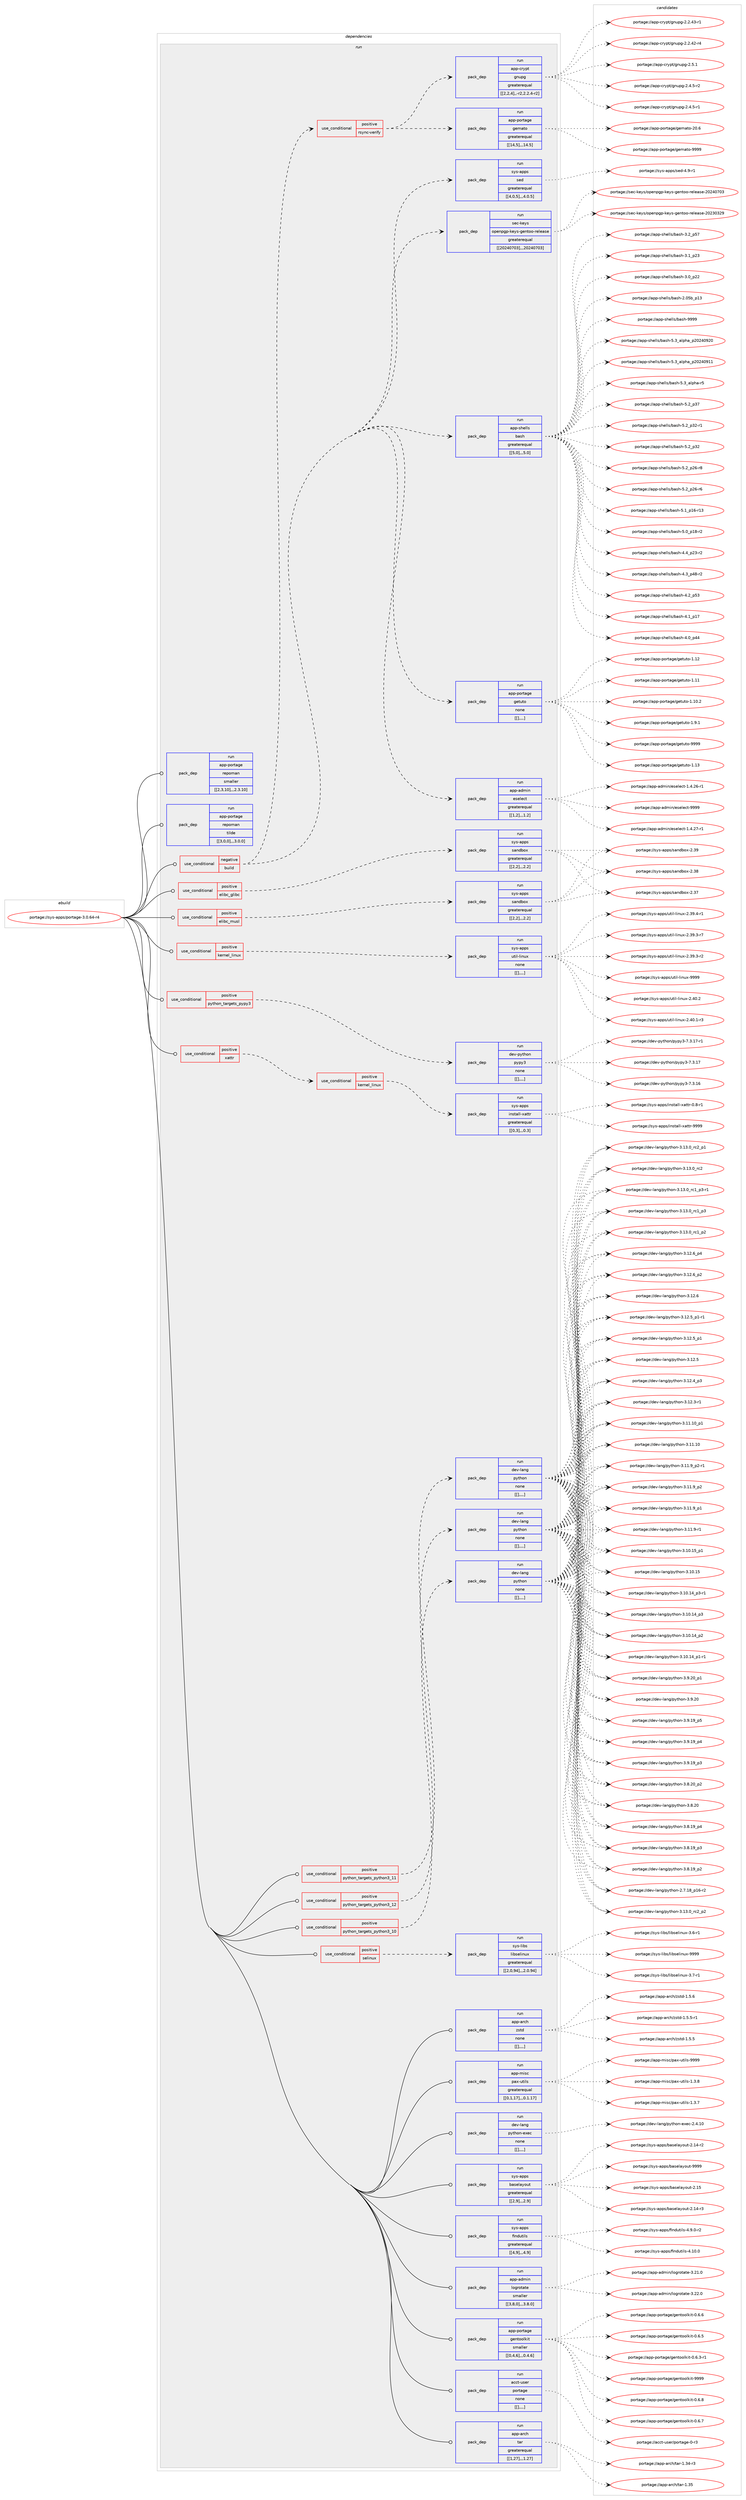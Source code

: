 digraph prolog {

# *************
# Graph options
# *************

newrank=true;
concentrate=true;
compound=true;
graph [rankdir=LR,fontname=Helvetica,fontsize=10,ranksep=1.5];#, ranksep=2.5, nodesep=0.2];
edge  [arrowhead=vee];
node  [fontname=Helvetica,fontsize=10];

# **********
# The ebuild
# **********

subgraph cluster_leftcol {
color=gray;
label=<<i>ebuild</i>>;
id [label="portage://sys-apps/portage-3.0.64-r4", color=red, width=4, href="../sys-apps/portage-3.0.64-r4.svg"];
}

# ****************
# The dependencies
# ****************

subgraph cluster_midcol {
color=gray;
label=<<i>dependencies</i>>;
subgraph cluster_compile {
fillcolor="#eeeeee";
style=filled;
label=<<i>compile</i>>;
}
subgraph cluster_compileandrun {
fillcolor="#eeeeee";
style=filled;
label=<<i>compile and run</i>>;
}
subgraph cluster_run {
fillcolor="#eeeeee";
style=filled;
label=<<i>run</i>>;
subgraph cond2930 {
dependency8261 [label=<<TABLE BORDER="0" CELLBORDER="1" CELLSPACING="0" CELLPADDING="4"><TR><TD ROWSPAN="3" CELLPADDING="10">use_conditional</TD></TR><TR><TD>negative</TD></TR><TR><TD>build</TD></TR></TABLE>>, shape=none, color=red];
subgraph pack5306 {
dependency8262 [label=<<TABLE BORDER="0" CELLBORDER="1" CELLSPACING="0" CELLPADDING="4" WIDTH="220"><TR><TD ROWSPAN="6" CELLPADDING="30">pack_dep</TD></TR><TR><TD WIDTH="110">run</TD></TR><TR><TD>app-admin</TD></TR><TR><TD>eselect</TD></TR><TR><TD>greaterequal</TD></TR><TR><TD>[[1,2],,,1.2]</TD></TR></TABLE>>, shape=none, color=blue];
}
dependency8261:e -> dependency8262:w [weight=20,style="dashed",arrowhead="vee"];
subgraph pack5307 {
dependency8263 [label=<<TABLE BORDER="0" CELLBORDER="1" CELLSPACING="0" CELLPADDING="4" WIDTH="220"><TR><TD ROWSPAN="6" CELLPADDING="30">pack_dep</TD></TR><TR><TD WIDTH="110">run</TD></TR><TR><TD>app-portage</TD></TR><TR><TD>getuto</TD></TR><TR><TD>none</TD></TR><TR><TD>[[],,,,]</TD></TR></TABLE>>, shape=none, color=blue];
}
dependency8261:e -> dependency8263:w [weight=20,style="dashed",arrowhead="vee"];
subgraph pack5308 {
dependency8264 [label=<<TABLE BORDER="0" CELLBORDER="1" CELLSPACING="0" CELLPADDING="4" WIDTH="220"><TR><TD ROWSPAN="6" CELLPADDING="30">pack_dep</TD></TR><TR><TD WIDTH="110">run</TD></TR><TR><TD>app-shells</TD></TR><TR><TD>bash</TD></TR><TR><TD>greaterequal</TD></TR><TR><TD>[[5,0],,,5.0]</TD></TR></TABLE>>, shape=none, color=blue];
}
dependency8261:e -> dependency8264:w [weight=20,style="dashed",arrowhead="vee"];
subgraph pack5309 {
dependency8265 [label=<<TABLE BORDER="0" CELLBORDER="1" CELLSPACING="0" CELLPADDING="4" WIDTH="220"><TR><TD ROWSPAN="6" CELLPADDING="30">pack_dep</TD></TR><TR><TD WIDTH="110">run</TD></TR><TR><TD>sec-keys</TD></TR><TR><TD>openpgp-keys-gentoo-release</TD></TR><TR><TD>greaterequal</TD></TR><TR><TD>[[20240703],,,20240703]</TD></TR></TABLE>>, shape=none, color=blue];
}
dependency8261:e -> dependency8265:w [weight=20,style="dashed",arrowhead="vee"];
subgraph pack5310 {
dependency8266 [label=<<TABLE BORDER="0" CELLBORDER="1" CELLSPACING="0" CELLPADDING="4" WIDTH="220"><TR><TD ROWSPAN="6" CELLPADDING="30">pack_dep</TD></TR><TR><TD WIDTH="110">run</TD></TR><TR><TD>sys-apps</TD></TR><TR><TD>sed</TD></TR><TR><TD>greaterequal</TD></TR><TR><TD>[[4,0,5],,,4.0.5]</TD></TR></TABLE>>, shape=none, color=blue];
}
dependency8261:e -> dependency8266:w [weight=20,style="dashed",arrowhead="vee"];
subgraph cond2931 {
dependency8267 [label=<<TABLE BORDER="0" CELLBORDER="1" CELLSPACING="0" CELLPADDING="4"><TR><TD ROWSPAN="3" CELLPADDING="10">use_conditional</TD></TR><TR><TD>positive</TD></TR><TR><TD>rsync-verify</TD></TR></TABLE>>, shape=none, color=red];
subgraph pack5311 {
dependency8268 [label=<<TABLE BORDER="0" CELLBORDER="1" CELLSPACING="0" CELLPADDING="4" WIDTH="220"><TR><TD ROWSPAN="6" CELLPADDING="30">pack_dep</TD></TR><TR><TD WIDTH="110">run</TD></TR><TR><TD>app-crypt</TD></TR><TR><TD>gnupg</TD></TR><TR><TD>greaterequal</TD></TR><TR><TD>[[2,2,4],,-r2,2.2.4-r2]</TD></TR></TABLE>>, shape=none, color=blue];
}
dependency8267:e -> dependency8268:w [weight=20,style="dashed",arrowhead="vee"];
subgraph pack5312 {
dependency8269 [label=<<TABLE BORDER="0" CELLBORDER="1" CELLSPACING="0" CELLPADDING="4" WIDTH="220"><TR><TD ROWSPAN="6" CELLPADDING="30">pack_dep</TD></TR><TR><TD WIDTH="110">run</TD></TR><TR><TD>app-portage</TD></TR><TR><TD>gemato</TD></TR><TR><TD>greaterequal</TD></TR><TR><TD>[[14,5],,,14.5]</TD></TR></TABLE>>, shape=none, color=blue];
}
dependency8267:e -> dependency8269:w [weight=20,style="dashed",arrowhead="vee"];
}
dependency8261:e -> dependency8267:w [weight=20,style="dashed",arrowhead="vee"];
}
id:e -> dependency8261:w [weight=20,style="solid",arrowhead="odot"];
subgraph cond2932 {
dependency8270 [label=<<TABLE BORDER="0" CELLBORDER="1" CELLSPACING="0" CELLPADDING="4"><TR><TD ROWSPAN="3" CELLPADDING="10">use_conditional</TD></TR><TR><TD>positive</TD></TR><TR><TD>elibc_glibc</TD></TR></TABLE>>, shape=none, color=red];
subgraph pack5313 {
dependency8271 [label=<<TABLE BORDER="0" CELLBORDER="1" CELLSPACING="0" CELLPADDING="4" WIDTH="220"><TR><TD ROWSPAN="6" CELLPADDING="30">pack_dep</TD></TR><TR><TD WIDTH="110">run</TD></TR><TR><TD>sys-apps</TD></TR><TR><TD>sandbox</TD></TR><TR><TD>greaterequal</TD></TR><TR><TD>[[2,2],,,2.2]</TD></TR></TABLE>>, shape=none, color=blue];
}
dependency8270:e -> dependency8271:w [weight=20,style="dashed",arrowhead="vee"];
}
id:e -> dependency8270:w [weight=20,style="solid",arrowhead="odot"];
subgraph cond2933 {
dependency8272 [label=<<TABLE BORDER="0" CELLBORDER="1" CELLSPACING="0" CELLPADDING="4"><TR><TD ROWSPAN="3" CELLPADDING="10">use_conditional</TD></TR><TR><TD>positive</TD></TR><TR><TD>elibc_musl</TD></TR></TABLE>>, shape=none, color=red];
subgraph pack5314 {
dependency8273 [label=<<TABLE BORDER="0" CELLBORDER="1" CELLSPACING="0" CELLPADDING="4" WIDTH="220"><TR><TD ROWSPAN="6" CELLPADDING="30">pack_dep</TD></TR><TR><TD WIDTH="110">run</TD></TR><TR><TD>sys-apps</TD></TR><TR><TD>sandbox</TD></TR><TR><TD>greaterequal</TD></TR><TR><TD>[[2,2],,,2.2]</TD></TR></TABLE>>, shape=none, color=blue];
}
dependency8272:e -> dependency8273:w [weight=20,style="dashed",arrowhead="vee"];
}
id:e -> dependency8272:w [weight=20,style="solid",arrowhead="odot"];
subgraph cond2934 {
dependency8274 [label=<<TABLE BORDER="0" CELLBORDER="1" CELLSPACING="0" CELLPADDING="4"><TR><TD ROWSPAN="3" CELLPADDING="10">use_conditional</TD></TR><TR><TD>positive</TD></TR><TR><TD>kernel_linux</TD></TR></TABLE>>, shape=none, color=red];
subgraph pack5315 {
dependency8275 [label=<<TABLE BORDER="0" CELLBORDER="1" CELLSPACING="0" CELLPADDING="4" WIDTH="220"><TR><TD ROWSPAN="6" CELLPADDING="30">pack_dep</TD></TR><TR><TD WIDTH="110">run</TD></TR><TR><TD>sys-apps</TD></TR><TR><TD>util-linux</TD></TR><TR><TD>none</TD></TR><TR><TD>[[],,,,]</TD></TR></TABLE>>, shape=none, color=blue];
}
dependency8274:e -> dependency8275:w [weight=20,style="dashed",arrowhead="vee"];
}
id:e -> dependency8274:w [weight=20,style="solid",arrowhead="odot"];
subgraph cond2935 {
dependency8276 [label=<<TABLE BORDER="0" CELLBORDER="1" CELLSPACING="0" CELLPADDING="4"><TR><TD ROWSPAN="3" CELLPADDING="10">use_conditional</TD></TR><TR><TD>positive</TD></TR><TR><TD>python_targets_pypy3</TD></TR></TABLE>>, shape=none, color=red];
subgraph pack5316 {
dependency8277 [label=<<TABLE BORDER="0" CELLBORDER="1" CELLSPACING="0" CELLPADDING="4" WIDTH="220"><TR><TD ROWSPAN="6" CELLPADDING="30">pack_dep</TD></TR><TR><TD WIDTH="110">run</TD></TR><TR><TD>dev-python</TD></TR><TR><TD>pypy3</TD></TR><TR><TD>none</TD></TR><TR><TD>[[],,,,]</TD></TR></TABLE>>, shape=none, color=blue];
}
dependency8276:e -> dependency8277:w [weight=20,style="dashed",arrowhead="vee"];
}
id:e -> dependency8276:w [weight=20,style="solid",arrowhead="odot"];
subgraph cond2936 {
dependency8278 [label=<<TABLE BORDER="0" CELLBORDER="1" CELLSPACING="0" CELLPADDING="4"><TR><TD ROWSPAN="3" CELLPADDING="10">use_conditional</TD></TR><TR><TD>positive</TD></TR><TR><TD>python_targets_python3_10</TD></TR></TABLE>>, shape=none, color=red];
subgraph pack5317 {
dependency8279 [label=<<TABLE BORDER="0" CELLBORDER="1" CELLSPACING="0" CELLPADDING="4" WIDTH="220"><TR><TD ROWSPAN="6" CELLPADDING="30">pack_dep</TD></TR><TR><TD WIDTH="110">run</TD></TR><TR><TD>dev-lang</TD></TR><TR><TD>python</TD></TR><TR><TD>none</TD></TR><TR><TD>[[],,,,]</TD></TR></TABLE>>, shape=none, color=blue];
}
dependency8278:e -> dependency8279:w [weight=20,style="dashed",arrowhead="vee"];
}
id:e -> dependency8278:w [weight=20,style="solid",arrowhead="odot"];
subgraph cond2937 {
dependency8280 [label=<<TABLE BORDER="0" CELLBORDER="1" CELLSPACING="0" CELLPADDING="4"><TR><TD ROWSPAN="3" CELLPADDING="10">use_conditional</TD></TR><TR><TD>positive</TD></TR><TR><TD>python_targets_python3_11</TD></TR></TABLE>>, shape=none, color=red];
subgraph pack5318 {
dependency8281 [label=<<TABLE BORDER="0" CELLBORDER="1" CELLSPACING="0" CELLPADDING="4" WIDTH="220"><TR><TD ROWSPAN="6" CELLPADDING="30">pack_dep</TD></TR><TR><TD WIDTH="110">run</TD></TR><TR><TD>dev-lang</TD></TR><TR><TD>python</TD></TR><TR><TD>none</TD></TR><TR><TD>[[],,,,]</TD></TR></TABLE>>, shape=none, color=blue];
}
dependency8280:e -> dependency8281:w [weight=20,style="dashed",arrowhead="vee"];
}
id:e -> dependency8280:w [weight=20,style="solid",arrowhead="odot"];
subgraph cond2938 {
dependency8282 [label=<<TABLE BORDER="0" CELLBORDER="1" CELLSPACING="0" CELLPADDING="4"><TR><TD ROWSPAN="3" CELLPADDING="10">use_conditional</TD></TR><TR><TD>positive</TD></TR><TR><TD>python_targets_python3_12</TD></TR></TABLE>>, shape=none, color=red];
subgraph pack5319 {
dependency8283 [label=<<TABLE BORDER="0" CELLBORDER="1" CELLSPACING="0" CELLPADDING="4" WIDTH="220"><TR><TD ROWSPAN="6" CELLPADDING="30">pack_dep</TD></TR><TR><TD WIDTH="110">run</TD></TR><TR><TD>dev-lang</TD></TR><TR><TD>python</TD></TR><TR><TD>none</TD></TR><TR><TD>[[],,,,]</TD></TR></TABLE>>, shape=none, color=blue];
}
dependency8282:e -> dependency8283:w [weight=20,style="dashed",arrowhead="vee"];
}
id:e -> dependency8282:w [weight=20,style="solid",arrowhead="odot"];
subgraph cond2939 {
dependency8284 [label=<<TABLE BORDER="0" CELLBORDER="1" CELLSPACING="0" CELLPADDING="4"><TR><TD ROWSPAN="3" CELLPADDING="10">use_conditional</TD></TR><TR><TD>positive</TD></TR><TR><TD>selinux</TD></TR></TABLE>>, shape=none, color=red];
subgraph pack5320 {
dependency8285 [label=<<TABLE BORDER="0" CELLBORDER="1" CELLSPACING="0" CELLPADDING="4" WIDTH="220"><TR><TD ROWSPAN="6" CELLPADDING="30">pack_dep</TD></TR><TR><TD WIDTH="110">run</TD></TR><TR><TD>sys-libs</TD></TR><TR><TD>libselinux</TD></TR><TR><TD>greaterequal</TD></TR><TR><TD>[[2,0,94],,,2.0.94]</TD></TR></TABLE>>, shape=none, color=blue];
}
dependency8284:e -> dependency8285:w [weight=20,style="dashed",arrowhead="vee"];
}
id:e -> dependency8284:w [weight=20,style="solid",arrowhead="odot"];
subgraph cond2940 {
dependency8286 [label=<<TABLE BORDER="0" CELLBORDER="1" CELLSPACING="0" CELLPADDING="4"><TR><TD ROWSPAN="3" CELLPADDING="10">use_conditional</TD></TR><TR><TD>positive</TD></TR><TR><TD>xattr</TD></TR></TABLE>>, shape=none, color=red];
subgraph cond2941 {
dependency8287 [label=<<TABLE BORDER="0" CELLBORDER="1" CELLSPACING="0" CELLPADDING="4"><TR><TD ROWSPAN="3" CELLPADDING="10">use_conditional</TD></TR><TR><TD>positive</TD></TR><TR><TD>kernel_linux</TD></TR></TABLE>>, shape=none, color=red];
subgraph pack5321 {
dependency8288 [label=<<TABLE BORDER="0" CELLBORDER="1" CELLSPACING="0" CELLPADDING="4" WIDTH="220"><TR><TD ROWSPAN="6" CELLPADDING="30">pack_dep</TD></TR><TR><TD WIDTH="110">run</TD></TR><TR><TD>sys-apps</TD></TR><TR><TD>install-xattr</TD></TR><TR><TD>greaterequal</TD></TR><TR><TD>[[0,3],,,0.3]</TD></TR></TABLE>>, shape=none, color=blue];
}
dependency8287:e -> dependency8288:w [weight=20,style="dashed",arrowhead="vee"];
}
dependency8286:e -> dependency8287:w [weight=20,style="dashed",arrowhead="vee"];
}
id:e -> dependency8286:w [weight=20,style="solid",arrowhead="odot"];
subgraph pack5322 {
dependency8289 [label=<<TABLE BORDER="0" CELLBORDER="1" CELLSPACING="0" CELLPADDING="4" WIDTH="220"><TR><TD ROWSPAN="6" CELLPADDING="30">pack_dep</TD></TR><TR><TD WIDTH="110">run</TD></TR><TR><TD>acct-user</TD></TR><TR><TD>portage</TD></TR><TR><TD>none</TD></TR><TR><TD>[[],,,,]</TD></TR></TABLE>>, shape=none, color=blue];
}
id:e -> dependency8289:w [weight=20,style="solid",arrowhead="odot"];
subgraph pack5323 {
dependency8290 [label=<<TABLE BORDER="0" CELLBORDER="1" CELLSPACING="0" CELLPADDING="4" WIDTH="220"><TR><TD ROWSPAN="6" CELLPADDING="30">pack_dep</TD></TR><TR><TD WIDTH="110">run</TD></TR><TR><TD>app-arch</TD></TR><TR><TD>tar</TD></TR><TR><TD>greaterequal</TD></TR><TR><TD>[[1,27],,,1.27]</TD></TR></TABLE>>, shape=none, color=blue];
}
id:e -> dependency8290:w [weight=20,style="solid",arrowhead="odot"];
subgraph pack5324 {
dependency8291 [label=<<TABLE BORDER="0" CELLBORDER="1" CELLSPACING="0" CELLPADDING="4" WIDTH="220"><TR><TD ROWSPAN="6" CELLPADDING="30">pack_dep</TD></TR><TR><TD WIDTH="110">run</TD></TR><TR><TD>app-arch</TD></TR><TR><TD>zstd</TD></TR><TR><TD>none</TD></TR><TR><TD>[[],,,,]</TD></TR></TABLE>>, shape=none, color=blue];
}
id:e -> dependency8291:w [weight=20,style="solid",arrowhead="odot"];
subgraph pack5325 {
dependency8292 [label=<<TABLE BORDER="0" CELLBORDER="1" CELLSPACING="0" CELLPADDING="4" WIDTH="220"><TR><TD ROWSPAN="6" CELLPADDING="30">pack_dep</TD></TR><TR><TD WIDTH="110">run</TD></TR><TR><TD>app-misc</TD></TR><TR><TD>pax-utils</TD></TR><TR><TD>greaterequal</TD></TR><TR><TD>[[0,1,17],,,0.1.17]</TD></TR></TABLE>>, shape=none, color=blue];
}
id:e -> dependency8292:w [weight=20,style="solid",arrowhead="odot"];
subgraph pack5326 {
dependency8293 [label=<<TABLE BORDER="0" CELLBORDER="1" CELLSPACING="0" CELLPADDING="4" WIDTH="220"><TR><TD ROWSPAN="6" CELLPADDING="30">pack_dep</TD></TR><TR><TD WIDTH="110">run</TD></TR><TR><TD>dev-lang</TD></TR><TR><TD>python-exec</TD></TR><TR><TD>none</TD></TR><TR><TD>[[],,,,]</TD></TR></TABLE>>, shape=none, color=blue];
}
id:e -> dependency8293:w [weight=20,style="solid",arrowhead="odot"];
subgraph pack5327 {
dependency8294 [label=<<TABLE BORDER="0" CELLBORDER="1" CELLSPACING="0" CELLPADDING="4" WIDTH="220"><TR><TD ROWSPAN="6" CELLPADDING="30">pack_dep</TD></TR><TR><TD WIDTH="110">run</TD></TR><TR><TD>sys-apps</TD></TR><TR><TD>baselayout</TD></TR><TR><TD>greaterequal</TD></TR><TR><TD>[[2,9],,,2.9]</TD></TR></TABLE>>, shape=none, color=blue];
}
id:e -> dependency8294:w [weight=20,style="solid",arrowhead="odot"];
subgraph pack5328 {
dependency8295 [label=<<TABLE BORDER="0" CELLBORDER="1" CELLSPACING="0" CELLPADDING="4" WIDTH="220"><TR><TD ROWSPAN="6" CELLPADDING="30">pack_dep</TD></TR><TR><TD WIDTH="110">run</TD></TR><TR><TD>sys-apps</TD></TR><TR><TD>findutils</TD></TR><TR><TD>greaterequal</TD></TR><TR><TD>[[4,9],,,4.9]</TD></TR></TABLE>>, shape=none, color=blue];
}
id:e -> dependency8295:w [weight=20,style="solid",arrowhead="odot"];
subgraph pack5329 {
dependency8296 [label=<<TABLE BORDER="0" CELLBORDER="1" CELLSPACING="0" CELLPADDING="4" WIDTH="220"><TR><TD ROWSPAN="6" CELLPADDING="30">pack_dep</TD></TR><TR><TD WIDTH="110">run</TD></TR><TR><TD>app-admin</TD></TR><TR><TD>logrotate</TD></TR><TR><TD>smaller</TD></TR><TR><TD>[[3,8,0],,,3.8.0]</TD></TR></TABLE>>, shape=none, color=blue];
}
id:e -> dependency8296:w [weight=20,style="solid",arrowhead="odot"];
subgraph pack5330 {
dependency8297 [label=<<TABLE BORDER="0" CELLBORDER="1" CELLSPACING="0" CELLPADDING="4" WIDTH="220"><TR><TD ROWSPAN="6" CELLPADDING="30">pack_dep</TD></TR><TR><TD WIDTH="110">run</TD></TR><TR><TD>app-portage</TD></TR><TR><TD>gentoolkit</TD></TR><TR><TD>smaller</TD></TR><TR><TD>[[0,4,6],,,0.4.6]</TD></TR></TABLE>>, shape=none, color=blue];
}
id:e -> dependency8297:w [weight=20,style="solid",arrowhead="odot"];
subgraph pack5331 {
dependency8298 [label=<<TABLE BORDER="0" CELLBORDER="1" CELLSPACING="0" CELLPADDING="4" WIDTH="220"><TR><TD ROWSPAN="6" CELLPADDING="30">pack_dep</TD></TR><TR><TD WIDTH="110">run</TD></TR><TR><TD>app-portage</TD></TR><TR><TD>repoman</TD></TR><TR><TD>smaller</TD></TR><TR><TD>[[2,3,10],,,2.3.10]</TD></TR></TABLE>>, shape=none, color=blue];
}
id:e -> dependency8298:w [weight=20,style="solid",arrowhead="odot"];
subgraph pack5332 {
dependency8299 [label=<<TABLE BORDER="0" CELLBORDER="1" CELLSPACING="0" CELLPADDING="4" WIDTH="220"><TR><TD ROWSPAN="6" CELLPADDING="30">pack_dep</TD></TR><TR><TD WIDTH="110">run</TD></TR><TR><TD>app-portage</TD></TR><TR><TD>repoman</TD></TR><TR><TD>tilde</TD></TR><TR><TD>[[3,0,0],,,3.0.0]</TD></TR></TABLE>>, shape=none, color=blue];
}
id:e -> dependency8299:w [weight=20,style="solid",arrowhead="odot"];
}
}

# **************
# The candidates
# **************

subgraph cluster_choices {
rank=same;
color=gray;
label=<<i>candidates</i>>;

subgraph choice5306 {
color=black;
nodesep=1;
choice97112112459710010910511047101115101108101991164557575757 [label="portage://app-admin/eselect-9999", color=red, width=4,href="../app-admin/eselect-9999.svg"];
choice9711211245971001091051104710111510110810199116454946524650554511449 [label="portage://app-admin/eselect-1.4.27-r1", color=red, width=4,href="../app-admin/eselect-1.4.27-r1.svg"];
choice9711211245971001091051104710111510110810199116454946524650544511449 [label="portage://app-admin/eselect-1.4.26-r1", color=red, width=4,href="../app-admin/eselect-1.4.26-r1.svg"];
dependency8262:e -> choice97112112459710010910511047101115101108101991164557575757:w [style=dotted,weight="100"];
dependency8262:e -> choice9711211245971001091051104710111510110810199116454946524650554511449:w [style=dotted,weight="100"];
dependency8262:e -> choice9711211245971001091051104710111510110810199116454946524650544511449:w [style=dotted,weight="100"];
}
subgraph choice5307 {
color=black;
nodesep=1;
choice971121124511211111411697103101471031011161171161114557575757 [label="portage://app-portage/getuto-9999", color=red, width=4,href="../app-portage/getuto-9999.svg"];
choice971121124511211111411697103101471031011161171161114549464951 [label="portage://app-portage/getuto-1.13", color=red, width=4,href="../app-portage/getuto-1.13.svg"];
choice971121124511211111411697103101471031011161171161114549464950 [label="portage://app-portage/getuto-1.12", color=red, width=4,href="../app-portage/getuto-1.12.svg"];
choice971121124511211111411697103101471031011161171161114549464949 [label="portage://app-portage/getuto-1.11", color=red, width=4,href="../app-portage/getuto-1.11.svg"];
choice9711211245112111114116971031014710310111611711611145494649484650 [label="portage://app-portage/getuto-1.10.2", color=red, width=4,href="../app-portage/getuto-1.10.2.svg"];
choice97112112451121111141169710310147103101116117116111454946574649 [label="portage://app-portage/getuto-1.9.1", color=red, width=4,href="../app-portage/getuto-1.9.1.svg"];
dependency8263:e -> choice971121124511211111411697103101471031011161171161114557575757:w [style=dotted,weight="100"];
dependency8263:e -> choice971121124511211111411697103101471031011161171161114549464951:w [style=dotted,weight="100"];
dependency8263:e -> choice971121124511211111411697103101471031011161171161114549464950:w [style=dotted,weight="100"];
dependency8263:e -> choice971121124511211111411697103101471031011161171161114549464949:w [style=dotted,weight="100"];
dependency8263:e -> choice9711211245112111114116971031014710310111611711611145494649484650:w [style=dotted,weight="100"];
dependency8263:e -> choice97112112451121111141169710310147103101116117116111454946574649:w [style=dotted,weight="100"];
}
subgraph choice5308 {
color=black;
nodesep=1;
choice97112112451151041011081081154798971151044557575757 [label="portage://app-shells/bash-9999", color=red, width=4,href="../app-shells/bash-9999.svg"];
choice971121124511510410110810811547989711510445534651959710811210497951125048505248575048 [label="portage://app-shells/bash-5.3_alpha_p20240920", color=red, width=4,href="../app-shells/bash-5.3_alpha_p20240920.svg"];
choice971121124511510410110810811547989711510445534651959710811210497951125048505248574949 [label="portage://app-shells/bash-5.3_alpha_p20240911", color=red, width=4,href="../app-shells/bash-5.3_alpha_p20240911.svg"];
choice9711211245115104101108108115479897115104455346519597108112104974511453 [label="portage://app-shells/bash-5.3_alpha-r5", color=red, width=4,href="../app-shells/bash-5.3_alpha-r5.svg"];
choice971121124511510410110810811547989711510445534650951125155 [label="portage://app-shells/bash-5.2_p37", color=red, width=4,href="../app-shells/bash-5.2_p37.svg"];
choice9711211245115104101108108115479897115104455346509511251504511449 [label="portage://app-shells/bash-5.2_p32-r1", color=red, width=4,href="../app-shells/bash-5.2_p32-r1.svg"];
choice971121124511510410110810811547989711510445534650951125150 [label="portage://app-shells/bash-5.2_p32", color=red, width=4,href="../app-shells/bash-5.2_p32.svg"];
choice9711211245115104101108108115479897115104455346509511250544511456 [label="portage://app-shells/bash-5.2_p26-r8", color=red, width=4,href="../app-shells/bash-5.2_p26-r8.svg"];
choice9711211245115104101108108115479897115104455346509511250544511454 [label="portage://app-shells/bash-5.2_p26-r6", color=red, width=4,href="../app-shells/bash-5.2_p26-r6.svg"];
choice971121124511510410110810811547989711510445534649951124954451144951 [label="portage://app-shells/bash-5.1_p16-r13", color=red, width=4,href="../app-shells/bash-5.1_p16-r13.svg"];
choice9711211245115104101108108115479897115104455346489511249564511450 [label="portage://app-shells/bash-5.0_p18-r2", color=red, width=4,href="../app-shells/bash-5.0_p18-r2.svg"];
choice9711211245115104101108108115479897115104455246529511250514511450 [label="portage://app-shells/bash-4.4_p23-r2", color=red, width=4,href="../app-shells/bash-4.4_p23-r2.svg"];
choice9711211245115104101108108115479897115104455246519511252564511450 [label="portage://app-shells/bash-4.3_p48-r2", color=red, width=4,href="../app-shells/bash-4.3_p48-r2.svg"];
choice971121124511510410110810811547989711510445524650951125351 [label="portage://app-shells/bash-4.2_p53", color=red, width=4,href="../app-shells/bash-4.2_p53.svg"];
choice971121124511510410110810811547989711510445524649951124955 [label="portage://app-shells/bash-4.1_p17", color=red, width=4,href="../app-shells/bash-4.1_p17.svg"];
choice971121124511510410110810811547989711510445524648951125252 [label="portage://app-shells/bash-4.0_p44", color=red, width=4,href="../app-shells/bash-4.0_p44.svg"];
choice971121124511510410110810811547989711510445514650951125355 [label="portage://app-shells/bash-3.2_p57", color=red, width=4,href="../app-shells/bash-3.2_p57.svg"];
choice971121124511510410110810811547989711510445514649951125051 [label="portage://app-shells/bash-3.1_p23", color=red, width=4,href="../app-shells/bash-3.1_p23.svg"];
choice971121124511510410110810811547989711510445514648951125050 [label="portage://app-shells/bash-3.0_p22", color=red, width=4,href="../app-shells/bash-3.0_p22.svg"];
choice9711211245115104101108108115479897115104455046485398951124951 [label="portage://app-shells/bash-2.05b_p13", color=red, width=4,href="../app-shells/bash-2.05b_p13.svg"];
dependency8264:e -> choice97112112451151041011081081154798971151044557575757:w [style=dotted,weight="100"];
dependency8264:e -> choice971121124511510410110810811547989711510445534651959710811210497951125048505248575048:w [style=dotted,weight="100"];
dependency8264:e -> choice971121124511510410110810811547989711510445534651959710811210497951125048505248574949:w [style=dotted,weight="100"];
dependency8264:e -> choice9711211245115104101108108115479897115104455346519597108112104974511453:w [style=dotted,weight="100"];
dependency8264:e -> choice971121124511510410110810811547989711510445534650951125155:w [style=dotted,weight="100"];
dependency8264:e -> choice9711211245115104101108108115479897115104455346509511251504511449:w [style=dotted,weight="100"];
dependency8264:e -> choice971121124511510410110810811547989711510445534650951125150:w [style=dotted,weight="100"];
dependency8264:e -> choice9711211245115104101108108115479897115104455346509511250544511456:w [style=dotted,weight="100"];
dependency8264:e -> choice9711211245115104101108108115479897115104455346509511250544511454:w [style=dotted,weight="100"];
dependency8264:e -> choice971121124511510410110810811547989711510445534649951124954451144951:w [style=dotted,weight="100"];
dependency8264:e -> choice9711211245115104101108108115479897115104455346489511249564511450:w [style=dotted,weight="100"];
dependency8264:e -> choice9711211245115104101108108115479897115104455246529511250514511450:w [style=dotted,weight="100"];
dependency8264:e -> choice9711211245115104101108108115479897115104455246519511252564511450:w [style=dotted,weight="100"];
dependency8264:e -> choice971121124511510410110810811547989711510445524650951125351:w [style=dotted,weight="100"];
dependency8264:e -> choice971121124511510410110810811547989711510445524649951124955:w [style=dotted,weight="100"];
dependency8264:e -> choice971121124511510410110810811547989711510445524648951125252:w [style=dotted,weight="100"];
dependency8264:e -> choice971121124511510410110810811547989711510445514650951125355:w [style=dotted,weight="100"];
dependency8264:e -> choice971121124511510410110810811547989711510445514649951125051:w [style=dotted,weight="100"];
dependency8264:e -> choice971121124511510410110810811547989711510445514648951125050:w [style=dotted,weight="100"];
dependency8264:e -> choice9711211245115104101108108115479897115104455046485398951124951:w [style=dotted,weight="100"];
}
subgraph choice5309 {
color=black;
nodesep=1;
choice11510199451071011211154711111210111011210311245107101121115451031011101161111114511410110810197115101455048505248554851 [label="portage://sec-keys/openpgp-keys-gentoo-release-20240703", color=red, width=4,href="../sec-keys/openpgp-keys-gentoo-release-20240703.svg"];
choice11510199451071011211154711111210111011210311245107101121115451031011101161111114511410110810197115101455048505148515057 [label="portage://sec-keys/openpgp-keys-gentoo-release-20230329", color=red, width=4,href="../sec-keys/openpgp-keys-gentoo-release-20230329.svg"];
dependency8265:e -> choice11510199451071011211154711111210111011210311245107101121115451031011101161111114511410110810197115101455048505248554851:w [style=dotted,weight="100"];
dependency8265:e -> choice11510199451071011211154711111210111011210311245107101121115451031011101161111114511410110810197115101455048505148515057:w [style=dotted,weight="100"];
}
subgraph choice5310 {
color=black;
nodesep=1;
choice115121115459711211211547115101100455246574511449 [label="portage://sys-apps/sed-4.9-r1", color=red, width=4,href="../sys-apps/sed-4.9-r1.svg"];
dependency8266:e -> choice115121115459711211211547115101100455246574511449:w [style=dotted,weight="100"];
}
subgraph choice5311 {
color=black;
nodesep=1;
choice97112112459911412111211647103110117112103455046534649 [label="portage://app-crypt/gnupg-2.5.1", color=red, width=4,href="../app-crypt/gnupg-2.5.1.svg"];
choice971121124599114121112116471031101171121034550465246534511450 [label="portage://app-crypt/gnupg-2.4.5-r2", color=red, width=4,href="../app-crypt/gnupg-2.4.5-r2.svg"];
choice971121124599114121112116471031101171121034550465246534511449 [label="portage://app-crypt/gnupg-2.4.5-r1", color=red, width=4,href="../app-crypt/gnupg-2.4.5-r1.svg"];
choice97112112459911412111211647103110117112103455046504652514511449 [label="portage://app-crypt/gnupg-2.2.43-r1", color=red, width=4,href="../app-crypt/gnupg-2.2.43-r1.svg"];
choice97112112459911412111211647103110117112103455046504652504511452 [label="portage://app-crypt/gnupg-2.2.42-r4", color=red, width=4,href="../app-crypt/gnupg-2.2.42-r4.svg"];
dependency8268:e -> choice97112112459911412111211647103110117112103455046534649:w [style=dotted,weight="100"];
dependency8268:e -> choice971121124599114121112116471031101171121034550465246534511450:w [style=dotted,weight="100"];
dependency8268:e -> choice971121124599114121112116471031101171121034550465246534511449:w [style=dotted,weight="100"];
dependency8268:e -> choice97112112459911412111211647103110117112103455046504652514511449:w [style=dotted,weight="100"];
dependency8268:e -> choice97112112459911412111211647103110117112103455046504652504511452:w [style=dotted,weight="100"];
}
subgraph choice5312 {
color=black;
nodesep=1;
choice97112112451121111141169710310147103101109971161114557575757 [label="portage://app-portage/gemato-9999", color=red, width=4,href="../app-portage/gemato-9999.svg"];
choice97112112451121111141169710310147103101109971161114550484654 [label="portage://app-portage/gemato-20.6", color=red, width=4,href="../app-portage/gemato-20.6.svg"];
dependency8269:e -> choice97112112451121111141169710310147103101109971161114557575757:w [style=dotted,weight="100"];
dependency8269:e -> choice97112112451121111141169710310147103101109971161114550484654:w [style=dotted,weight="100"];
}
subgraph choice5313 {
color=black;
nodesep=1;
choice11512111545971121121154711597110100981111204550465157 [label="portage://sys-apps/sandbox-2.39", color=red, width=4,href="../sys-apps/sandbox-2.39.svg"];
choice11512111545971121121154711597110100981111204550465156 [label="portage://sys-apps/sandbox-2.38", color=red, width=4,href="../sys-apps/sandbox-2.38.svg"];
choice11512111545971121121154711597110100981111204550465155 [label="portage://sys-apps/sandbox-2.37", color=red, width=4,href="../sys-apps/sandbox-2.37.svg"];
dependency8271:e -> choice11512111545971121121154711597110100981111204550465157:w [style=dotted,weight="100"];
dependency8271:e -> choice11512111545971121121154711597110100981111204550465156:w [style=dotted,weight="100"];
dependency8271:e -> choice11512111545971121121154711597110100981111204550465155:w [style=dotted,weight="100"];
}
subgraph choice5314 {
color=black;
nodesep=1;
choice11512111545971121121154711597110100981111204550465157 [label="portage://sys-apps/sandbox-2.39", color=red, width=4,href="../sys-apps/sandbox-2.39.svg"];
choice11512111545971121121154711597110100981111204550465156 [label="portage://sys-apps/sandbox-2.38", color=red, width=4,href="../sys-apps/sandbox-2.38.svg"];
choice11512111545971121121154711597110100981111204550465155 [label="portage://sys-apps/sandbox-2.37", color=red, width=4,href="../sys-apps/sandbox-2.37.svg"];
dependency8273:e -> choice11512111545971121121154711597110100981111204550465157:w [style=dotted,weight="100"];
dependency8273:e -> choice11512111545971121121154711597110100981111204550465156:w [style=dotted,weight="100"];
dependency8273:e -> choice11512111545971121121154711597110100981111204550465155:w [style=dotted,weight="100"];
}
subgraph choice5315 {
color=black;
nodesep=1;
choice115121115459711211211547117116105108451081051101171204557575757 [label="portage://sys-apps/util-linux-9999", color=red, width=4,href="../sys-apps/util-linux-9999.svg"];
choice1151211154597112112115471171161051084510810511011712045504652484650 [label="portage://sys-apps/util-linux-2.40.2", color=red, width=4,href="../sys-apps/util-linux-2.40.2.svg"];
choice11512111545971121121154711711610510845108105110117120455046524846494511451 [label="portage://sys-apps/util-linux-2.40.1-r3", color=red, width=4,href="../sys-apps/util-linux-2.40.1-r3.svg"];
choice11512111545971121121154711711610510845108105110117120455046515746524511449 [label="portage://sys-apps/util-linux-2.39.4-r1", color=red, width=4,href="../sys-apps/util-linux-2.39.4-r1.svg"];
choice11512111545971121121154711711610510845108105110117120455046515746514511455 [label="portage://sys-apps/util-linux-2.39.3-r7", color=red, width=4,href="../sys-apps/util-linux-2.39.3-r7.svg"];
choice11512111545971121121154711711610510845108105110117120455046515746514511450 [label="portage://sys-apps/util-linux-2.39.3-r2", color=red, width=4,href="../sys-apps/util-linux-2.39.3-r2.svg"];
dependency8275:e -> choice115121115459711211211547117116105108451081051101171204557575757:w [style=dotted,weight="100"];
dependency8275:e -> choice1151211154597112112115471171161051084510810511011712045504652484650:w [style=dotted,weight="100"];
dependency8275:e -> choice11512111545971121121154711711610510845108105110117120455046524846494511451:w [style=dotted,weight="100"];
dependency8275:e -> choice11512111545971121121154711711610510845108105110117120455046515746524511449:w [style=dotted,weight="100"];
dependency8275:e -> choice11512111545971121121154711711610510845108105110117120455046515746514511455:w [style=dotted,weight="100"];
dependency8275:e -> choice11512111545971121121154711711610510845108105110117120455046515746514511450:w [style=dotted,weight="100"];
}
subgraph choice5316 {
color=black;
nodesep=1;
choice100101118451121211161041111104711212111212151455546514649554511449 [label="portage://dev-python/pypy3-7.3.17-r1", color=red, width=4,href="../dev-python/pypy3-7.3.17-r1.svg"];
choice10010111845112121116104111110471121211121215145554651464955 [label="portage://dev-python/pypy3-7.3.17", color=red, width=4,href="../dev-python/pypy3-7.3.17.svg"];
choice10010111845112121116104111110471121211121215145554651464954 [label="portage://dev-python/pypy3-7.3.16", color=red, width=4,href="../dev-python/pypy3-7.3.16.svg"];
dependency8277:e -> choice100101118451121211161041111104711212111212151455546514649554511449:w [style=dotted,weight="100"];
dependency8277:e -> choice10010111845112121116104111110471121211121215145554651464955:w [style=dotted,weight="100"];
dependency8277:e -> choice10010111845112121116104111110471121211121215145554651464954:w [style=dotted,weight="100"];
}
subgraph choice5317 {
color=black;
nodesep=1;
choice100101118451089711010347112121116104111110455146495146489511499509511250 [label="portage://dev-lang/python-3.13.0_rc2_p2", color=red, width=4,href="../dev-lang/python-3.13.0_rc2_p2.svg"];
choice100101118451089711010347112121116104111110455146495146489511499509511249 [label="portage://dev-lang/python-3.13.0_rc2_p1", color=red, width=4,href="../dev-lang/python-3.13.0_rc2_p1.svg"];
choice10010111845108971101034711212111610411111045514649514648951149950 [label="portage://dev-lang/python-3.13.0_rc2", color=red, width=4,href="../dev-lang/python-3.13.0_rc2.svg"];
choice1001011184510897110103471121211161041111104551464951464895114994995112514511449 [label="portage://dev-lang/python-3.13.0_rc1_p3-r1", color=red, width=4,href="../dev-lang/python-3.13.0_rc1_p3-r1.svg"];
choice100101118451089711010347112121116104111110455146495146489511499499511251 [label="portage://dev-lang/python-3.13.0_rc1_p3", color=red, width=4,href="../dev-lang/python-3.13.0_rc1_p3.svg"];
choice100101118451089711010347112121116104111110455146495146489511499499511250 [label="portage://dev-lang/python-3.13.0_rc1_p2", color=red, width=4,href="../dev-lang/python-3.13.0_rc1_p2.svg"];
choice100101118451089711010347112121116104111110455146495046549511252 [label="portage://dev-lang/python-3.12.6_p4", color=red, width=4,href="../dev-lang/python-3.12.6_p4.svg"];
choice100101118451089711010347112121116104111110455146495046549511250 [label="portage://dev-lang/python-3.12.6_p2", color=red, width=4,href="../dev-lang/python-3.12.6_p2.svg"];
choice10010111845108971101034711212111610411111045514649504654 [label="portage://dev-lang/python-3.12.6", color=red, width=4,href="../dev-lang/python-3.12.6.svg"];
choice1001011184510897110103471121211161041111104551464950465395112494511449 [label="portage://dev-lang/python-3.12.5_p1-r1", color=red, width=4,href="../dev-lang/python-3.12.5_p1-r1.svg"];
choice100101118451089711010347112121116104111110455146495046539511249 [label="portage://dev-lang/python-3.12.5_p1", color=red, width=4,href="../dev-lang/python-3.12.5_p1.svg"];
choice10010111845108971101034711212111610411111045514649504653 [label="portage://dev-lang/python-3.12.5", color=red, width=4,href="../dev-lang/python-3.12.5.svg"];
choice100101118451089711010347112121116104111110455146495046529511251 [label="portage://dev-lang/python-3.12.4_p3", color=red, width=4,href="../dev-lang/python-3.12.4_p3.svg"];
choice100101118451089711010347112121116104111110455146495046514511449 [label="portage://dev-lang/python-3.12.3-r1", color=red, width=4,href="../dev-lang/python-3.12.3-r1.svg"];
choice10010111845108971101034711212111610411111045514649494649489511249 [label="portage://dev-lang/python-3.11.10_p1", color=red, width=4,href="../dev-lang/python-3.11.10_p1.svg"];
choice1001011184510897110103471121211161041111104551464949464948 [label="portage://dev-lang/python-3.11.10", color=red, width=4,href="../dev-lang/python-3.11.10.svg"];
choice1001011184510897110103471121211161041111104551464949465795112504511449 [label="portage://dev-lang/python-3.11.9_p2-r1", color=red, width=4,href="../dev-lang/python-3.11.9_p2-r1.svg"];
choice100101118451089711010347112121116104111110455146494946579511250 [label="portage://dev-lang/python-3.11.9_p2", color=red, width=4,href="../dev-lang/python-3.11.9_p2.svg"];
choice100101118451089711010347112121116104111110455146494946579511249 [label="portage://dev-lang/python-3.11.9_p1", color=red, width=4,href="../dev-lang/python-3.11.9_p1.svg"];
choice100101118451089711010347112121116104111110455146494946574511449 [label="portage://dev-lang/python-3.11.9-r1", color=red, width=4,href="../dev-lang/python-3.11.9-r1.svg"];
choice10010111845108971101034711212111610411111045514649484649539511249 [label="portage://dev-lang/python-3.10.15_p1", color=red, width=4,href="../dev-lang/python-3.10.15_p1.svg"];
choice1001011184510897110103471121211161041111104551464948464953 [label="portage://dev-lang/python-3.10.15", color=red, width=4,href="../dev-lang/python-3.10.15.svg"];
choice100101118451089711010347112121116104111110455146494846495295112514511449 [label="portage://dev-lang/python-3.10.14_p3-r1", color=red, width=4,href="../dev-lang/python-3.10.14_p3-r1.svg"];
choice10010111845108971101034711212111610411111045514649484649529511251 [label="portage://dev-lang/python-3.10.14_p3", color=red, width=4,href="../dev-lang/python-3.10.14_p3.svg"];
choice10010111845108971101034711212111610411111045514649484649529511250 [label="portage://dev-lang/python-3.10.14_p2", color=red, width=4,href="../dev-lang/python-3.10.14_p2.svg"];
choice100101118451089711010347112121116104111110455146494846495295112494511449 [label="portage://dev-lang/python-3.10.14_p1-r1", color=red, width=4,href="../dev-lang/python-3.10.14_p1-r1.svg"];
choice100101118451089711010347112121116104111110455146574650489511249 [label="portage://dev-lang/python-3.9.20_p1", color=red, width=4,href="../dev-lang/python-3.9.20_p1.svg"];
choice10010111845108971101034711212111610411111045514657465048 [label="portage://dev-lang/python-3.9.20", color=red, width=4,href="../dev-lang/python-3.9.20.svg"];
choice100101118451089711010347112121116104111110455146574649579511253 [label="portage://dev-lang/python-3.9.19_p5", color=red, width=4,href="../dev-lang/python-3.9.19_p5.svg"];
choice100101118451089711010347112121116104111110455146574649579511252 [label="portage://dev-lang/python-3.9.19_p4", color=red, width=4,href="../dev-lang/python-3.9.19_p4.svg"];
choice100101118451089711010347112121116104111110455146574649579511251 [label="portage://dev-lang/python-3.9.19_p3", color=red, width=4,href="../dev-lang/python-3.9.19_p3.svg"];
choice100101118451089711010347112121116104111110455146564650489511250 [label="portage://dev-lang/python-3.8.20_p2", color=red, width=4,href="../dev-lang/python-3.8.20_p2.svg"];
choice10010111845108971101034711212111610411111045514656465048 [label="portage://dev-lang/python-3.8.20", color=red, width=4,href="../dev-lang/python-3.8.20.svg"];
choice100101118451089711010347112121116104111110455146564649579511252 [label="portage://dev-lang/python-3.8.19_p4", color=red, width=4,href="../dev-lang/python-3.8.19_p4.svg"];
choice100101118451089711010347112121116104111110455146564649579511251 [label="portage://dev-lang/python-3.8.19_p3", color=red, width=4,href="../dev-lang/python-3.8.19_p3.svg"];
choice100101118451089711010347112121116104111110455146564649579511250 [label="portage://dev-lang/python-3.8.19_p2", color=red, width=4,href="../dev-lang/python-3.8.19_p2.svg"];
choice100101118451089711010347112121116104111110455046554649569511249544511450 [label="portage://dev-lang/python-2.7.18_p16-r2", color=red, width=4,href="../dev-lang/python-2.7.18_p16-r2.svg"];
dependency8279:e -> choice100101118451089711010347112121116104111110455146495146489511499509511250:w [style=dotted,weight="100"];
dependency8279:e -> choice100101118451089711010347112121116104111110455146495146489511499509511249:w [style=dotted,weight="100"];
dependency8279:e -> choice10010111845108971101034711212111610411111045514649514648951149950:w [style=dotted,weight="100"];
dependency8279:e -> choice1001011184510897110103471121211161041111104551464951464895114994995112514511449:w [style=dotted,weight="100"];
dependency8279:e -> choice100101118451089711010347112121116104111110455146495146489511499499511251:w [style=dotted,weight="100"];
dependency8279:e -> choice100101118451089711010347112121116104111110455146495146489511499499511250:w [style=dotted,weight="100"];
dependency8279:e -> choice100101118451089711010347112121116104111110455146495046549511252:w [style=dotted,weight="100"];
dependency8279:e -> choice100101118451089711010347112121116104111110455146495046549511250:w [style=dotted,weight="100"];
dependency8279:e -> choice10010111845108971101034711212111610411111045514649504654:w [style=dotted,weight="100"];
dependency8279:e -> choice1001011184510897110103471121211161041111104551464950465395112494511449:w [style=dotted,weight="100"];
dependency8279:e -> choice100101118451089711010347112121116104111110455146495046539511249:w [style=dotted,weight="100"];
dependency8279:e -> choice10010111845108971101034711212111610411111045514649504653:w [style=dotted,weight="100"];
dependency8279:e -> choice100101118451089711010347112121116104111110455146495046529511251:w [style=dotted,weight="100"];
dependency8279:e -> choice100101118451089711010347112121116104111110455146495046514511449:w [style=dotted,weight="100"];
dependency8279:e -> choice10010111845108971101034711212111610411111045514649494649489511249:w [style=dotted,weight="100"];
dependency8279:e -> choice1001011184510897110103471121211161041111104551464949464948:w [style=dotted,weight="100"];
dependency8279:e -> choice1001011184510897110103471121211161041111104551464949465795112504511449:w [style=dotted,weight="100"];
dependency8279:e -> choice100101118451089711010347112121116104111110455146494946579511250:w [style=dotted,weight="100"];
dependency8279:e -> choice100101118451089711010347112121116104111110455146494946579511249:w [style=dotted,weight="100"];
dependency8279:e -> choice100101118451089711010347112121116104111110455146494946574511449:w [style=dotted,weight="100"];
dependency8279:e -> choice10010111845108971101034711212111610411111045514649484649539511249:w [style=dotted,weight="100"];
dependency8279:e -> choice1001011184510897110103471121211161041111104551464948464953:w [style=dotted,weight="100"];
dependency8279:e -> choice100101118451089711010347112121116104111110455146494846495295112514511449:w [style=dotted,weight="100"];
dependency8279:e -> choice10010111845108971101034711212111610411111045514649484649529511251:w [style=dotted,weight="100"];
dependency8279:e -> choice10010111845108971101034711212111610411111045514649484649529511250:w [style=dotted,weight="100"];
dependency8279:e -> choice100101118451089711010347112121116104111110455146494846495295112494511449:w [style=dotted,weight="100"];
dependency8279:e -> choice100101118451089711010347112121116104111110455146574650489511249:w [style=dotted,weight="100"];
dependency8279:e -> choice10010111845108971101034711212111610411111045514657465048:w [style=dotted,weight="100"];
dependency8279:e -> choice100101118451089711010347112121116104111110455146574649579511253:w [style=dotted,weight="100"];
dependency8279:e -> choice100101118451089711010347112121116104111110455146574649579511252:w [style=dotted,weight="100"];
dependency8279:e -> choice100101118451089711010347112121116104111110455146574649579511251:w [style=dotted,weight="100"];
dependency8279:e -> choice100101118451089711010347112121116104111110455146564650489511250:w [style=dotted,weight="100"];
dependency8279:e -> choice10010111845108971101034711212111610411111045514656465048:w [style=dotted,weight="100"];
dependency8279:e -> choice100101118451089711010347112121116104111110455146564649579511252:w [style=dotted,weight="100"];
dependency8279:e -> choice100101118451089711010347112121116104111110455146564649579511251:w [style=dotted,weight="100"];
dependency8279:e -> choice100101118451089711010347112121116104111110455146564649579511250:w [style=dotted,weight="100"];
dependency8279:e -> choice100101118451089711010347112121116104111110455046554649569511249544511450:w [style=dotted,weight="100"];
}
subgraph choice5318 {
color=black;
nodesep=1;
choice100101118451089711010347112121116104111110455146495146489511499509511250 [label="portage://dev-lang/python-3.13.0_rc2_p2", color=red, width=4,href="../dev-lang/python-3.13.0_rc2_p2.svg"];
choice100101118451089711010347112121116104111110455146495146489511499509511249 [label="portage://dev-lang/python-3.13.0_rc2_p1", color=red, width=4,href="../dev-lang/python-3.13.0_rc2_p1.svg"];
choice10010111845108971101034711212111610411111045514649514648951149950 [label="portage://dev-lang/python-3.13.0_rc2", color=red, width=4,href="../dev-lang/python-3.13.0_rc2.svg"];
choice1001011184510897110103471121211161041111104551464951464895114994995112514511449 [label="portage://dev-lang/python-3.13.0_rc1_p3-r1", color=red, width=4,href="../dev-lang/python-3.13.0_rc1_p3-r1.svg"];
choice100101118451089711010347112121116104111110455146495146489511499499511251 [label="portage://dev-lang/python-3.13.0_rc1_p3", color=red, width=4,href="../dev-lang/python-3.13.0_rc1_p3.svg"];
choice100101118451089711010347112121116104111110455146495146489511499499511250 [label="portage://dev-lang/python-3.13.0_rc1_p2", color=red, width=4,href="../dev-lang/python-3.13.0_rc1_p2.svg"];
choice100101118451089711010347112121116104111110455146495046549511252 [label="portage://dev-lang/python-3.12.6_p4", color=red, width=4,href="../dev-lang/python-3.12.6_p4.svg"];
choice100101118451089711010347112121116104111110455146495046549511250 [label="portage://dev-lang/python-3.12.6_p2", color=red, width=4,href="../dev-lang/python-3.12.6_p2.svg"];
choice10010111845108971101034711212111610411111045514649504654 [label="portage://dev-lang/python-3.12.6", color=red, width=4,href="../dev-lang/python-3.12.6.svg"];
choice1001011184510897110103471121211161041111104551464950465395112494511449 [label="portage://dev-lang/python-3.12.5_p1-r1", color=red, width=4,href="../dev-lang/python-3.12.5_p1-r1.svg"];
choice100101118451089711010347112121116104111110455146495046539511249 [label="portage://dev-lang/python-3.12.5_p1", color=red, width=4,href="../dev-lang/python-3.12.5_p1.svg"];
choice10010111845108971101034711212111610411111045514649504653 [label="portage://dev-lang/python-3.12.5", color=red, width=4,href="../dev-lang/python-3.12.5.svg"];
choice100101118451089711010347112121116104111110455146495046529511251 [label="portage://dev-lang/python-3.12.4_p3", color=red, width=4,href="../dev-lang/python-3.12.4_p3.svg"];
choice100101118451089711010347112121116104111110455146495046514511449 [label="portage://dev-lang/python-3.12.3-r1", color=red, width=4,href="../dev-lang/python-3.12.3-r1.svg"];
choice10010111845108971101034711212111610411111045514649494649489511249 [label="portage://dev-lang/python-3.11.10_p1", color=red, width=4,href="../dev-lang/python-3.11.10_p1.svg"];
choice1001011184510897110103471121211161041111104551464949464948 [label="portage://dev-lang/python-3.11.10", color=red, width=4,href="../dev-lang/python-3.11.10.svg"];
choice1001011184510897110103471121211161041111104551464949465795112504511449 [label="portage://dev-lang/python-3.11.9_p2-r1", color=red, width=4,href="../dev-lang/python-3.11.9_p2-r1.svg"];
choice100101118451089711010347112121116104111110455146494946579511250 [label="portage://dev-lang/python-3.11.9_p2", color=red, width=4,href="../dev-lang/python-3.11.9_p2.svg"];
choice100101118451089711010347112121116104111110455146494946579511249 [label="portage://dev-lang/python-3.11.9_p1", color=red, width=4,href="../dev-lang/python-3.11.9_p1.svg"];
choice100101118451089711010347112121116104111110455146494946574511449 [label="portage://dev-lang/python-3.11.9-r1", color=red, width=4,href="../dev-lang/python-3.11.9-r1.svg"];
choice10010111845108971101034711212111610411111045514649484649539511249 [label="portage://dev-lang/python-3.10.15_p1", color=red, width=4,href="../dev-lang/python-3.10.15_p1.svg"];
choice1001011184510897110103471121211161041111104551464948464953 [label="portage://dev-lang/python-3.10.15", color=red, width=4,href="../dev-lang/python-3.10.15.svg"];
choice100101118451089711010347112121116104111110455146494846495295112514511449 [label="portage://dev-lang/python-3.10.14_p3-r1", color=red, width=4,href="../dev-lang/python-3.10.14_p3-r1.svg"];
choice10010111845108971101034711212111610411111045514649484649529511251 [label="portage://dev-lang/python-3.10.14_p3", color=red, width=4,href="../dev-lang/python-3.10.14_p3.svg"];
choice10010111845108971101034711212111610411111045514649484649529511250 [label="portage://dev-lang/python-3.10.14_p2", color=red, width=4,href="../dev-lang/python-3.10.14_p2.svg"];
choice100101118451089711010347112121116104111110455146494846495295112494511449 [label="portage://dev-lang/python-3.10.14_p1-r1", color=red, width=4,href="../dev-lang/python-3.10.14_p1-r1.svg"];
choice100101118451089711010347112121116104111110455146574650489511249 [label="portage://dev-lang/python-3.9.20_p1", color=red, width=4,href="../dev-lang/python-3.9.20_p1.svg"];
choice10010111845108971101034711212111610411111045514657465048 [label="portage://dev-lang/python-3.9.20", color=red, width=4,href="../dev-lang/python-3.9.20.svg"];
choice100101118451089711010347112121116104111110455146574649579511253 [label="portage://dev-lang/python-3.9.19_p5", color=red, width=4,href="../dev-lang/python-3.9.19_p5.svg"];
choice100101118451089711010347112121116104111110455146574649579511252 [label="portage://dev-lang/python-3.9.19_p4", color=red, width=4,href="../dev-lang/python-3.9.19_p4.svg"];
choice100101118451089711010347112121116104111110455146574649579511251 [label="portage://dev-lang/python-3.9.19_p3", color=red, width=4,href="../dev-lang/python-3.9.19_p3.svg"];
choice100101118451089711010347112121116104111110455146564650489511250 [label="portage://dev-lang/python-3.8.20_p2", color=red, width=4,href="../dev-lang/python-3.8.20_p2.svg"];
choice10010111845108971101034711212111610411111045514656465048 [label="portage://dev-lang/python-3.8.20", color=red, width=4,href="../dev-lang/python-3.8.20.svg"];
choice100101118451089711010347112121116104111110455146564649579511252 [label="portage://dev-lang/python-3.8.19_p4", color=red, width=4,href="../dev-lang/python-3.8.19_p4.svg"];
choice100101118451089711010347112121116104111110455146564649579511251 [label="portage://dev-lang/python-3.8.19_p3", color=red, width=4,href="../dev-lang/python-3.8.19_p3.svg"];
choice100101118451089711010347112121116104111110455146564649579511250 [label="portage://dev-lang/python-3.8.19_p2", color=red, width=4,href="../dev-lang/python-3.8.19_p2.svg"];
choice100101118451089711010347112121116104111110455046554649569511249544511450 [label="portage://dev-lang/python-2.7.18_p16-r2", color=red, width=4,href="../dev-lang/python-2.7.18_p16-r2.svg"];
dependency8281:e -> choice100101118451089711010347112121116104111110455146495146489511499509511250:w [style=dotted,weight="100"];
dependency8281:e -> choice100101118451089711010347112121116104111110455146495146489511499509511249:w [style=dotted,weight="100"];
dependency8281:e -> choice10010111845108971101034711212111610411111045514649514648951149950:w [style=dotted,weight="100"];
dependency8281:e -> choice1001011184510897110103471121211161041111104551464951464895114994995112514511449:w [style=dotted,weight="100"];
dependency8281:e -> choice100101118451089711010347112121116104111110455146495146489511499499511251:w [style=dotted,weight="100"];
dependency8281:e -> choice100101118451089711010347112121116104111110455146495146489511499499511250:w [style=dotted,weight="100"];
dependency8281:e -> choice100101118451089711010347112121116104111110455146495046549511252:w [style=dotted,weight="100"];
dependency8281:e -> choice100101118451089711010347112121116104111110455146495046549511250:w [style=dotted,weight="100"];
dependency8281:e -> choice10010111845108971101034711212111610411111045514649504654:w [style=dotted,weight="100"];
dependency8281:e -> choice1001011184510897110103471121211161041111104551464950465395112494511449:w [style=dotted,weight="100"];
dependency8281:e -> choice100101118451089711010347112121116104111110455146495046539511249:w [style=dotted,weight="100"];
dependency8281:e -> choice10010111845108971101034711212111610411111045514649504653:w [style=dotted,weight="100"];
dependency8281:e -> choice100101118451089711010347112121116104111110455146495046529511251:w [style=dotted,weight="100"];
dependency8281:e -> choice100101118451089711010347112121116104111110455146495046514511449:w [style=dotted,weight="100"];
dependency8281:e -> choice10010111845108971101034711212111610411111045514649494649489511249:w [style=dotted,weight="100"];
dependency8281:e -> choice1001011184510897110103471121211161041111104551464949464948:w [style=dotted,weight="100"];
dependency8281:e -> choice1001011184510897110103471121211161041111104551464949465795112504511449:w [style=dotted,weight="100"];
dependency8281:e -> choice100101118451089711010347112121116104111110455146494946579511250:w [style=dotted,weight="100"];
dependency8281:e -> choice100101118451089711010347112121116104111110455146494946579511249:w [style=dotted,weight="100"];
dependency8281:e -> choice100101118451089711010347112121116104111110455146494946574511449:w [style=dotted,weight="100"];
dependency8281:e -> choice10010111845108971101034711212111610411111045514649484649539511249:w [style=dotted,weight="100"];
dependency8281:e -> choice1001011184510897110103471121211161041111104551464948464953:w [style=dotted,weight="100"];
dependency8281:e -> choice100101118451089711010347112121116104111110455146494846495295112514511449:w [style=dotted,weight="100"];
dependency8281:e -> choice10010111845108971101034711212111610411111045514649484649529511251:w [style=dotted,weight="100"];
dependency8281:e -> choice10010111845108971101034711212111610411111045514649484649529511250:w [style=dotted,weight="100"];
dependency8281:e -> choice100101118451089711010347112121116104111110455146494846495295112494511449:w [style=dotted,weight="100"];
dependency8281:e -> choice100101118451089711010347112121116104111110455146574650489511249:w [style=dotted,weight="100"];
dependency8281:e -> choice10010111845108971101034711212111610411111045514657465048:w [style=dotted,weight="100"];
dependency8281:e -> choice100101118451089711010347112121116104111110455146574649579511253:w [style=dotted,weight="100"];
dependency8281:e -> choice100101118451089711010347112121116104111110455146574649579511252:w [style=dotted,weight="100"];
dependency8281:e -> choice100101118451089711010347112121116104111110455146574649579511251:w [style=dotted,weight="100"];
dependency8281:e -> choice100101118451089711010347112121116104111110455146564650489511250:w [style=dotted,weight="100"];
dependency8281:e -> choice10010111845108971101034711212111610411111045514656465048:w [style=dotted,weight="100"];
dependency8281:e -> choice100101118451089711010347112121116104111110455146564649579511252:w [style=dotted,weight="100"];
dependency8281:e -> choice100101118451089711010347112121116104111110455146564649579511251:w [style=dotted,weight="100"];
dependency8281:e -> choice100101118451089711010347112121116104111110455146564649579511250:w [style=dotted,weight="100"];
dependency8281:e -> choice100101118451089711010347112121116104111110455046554649569511249544511450:w [style=dotted,weight="100"];
}
subgraph choice5319 {
color=black;
nodesep=1;
choice100101118451089711010347112121116104111110455146495146489511499509511250 [label="portage://dev-lang/python-3.13.0_rc2_p2", color=red, width=4,href="../dev-lang/python-3.13.0_rc2_p2.svg"];
choice100101118451089711010347112121116104111110455146495146489511499509511249 [label="portage://dev-lang/python-3.13.0_rc2_p1", color=red, width=4,href="../dev-lang/python-3.13.0_rc2_p1.svg"];
choice10010111845108971101034711212111610411111045514649514648951149950 [label="portage://dev-lang/python-3.13.0_rc2", color=red, width=4,href="../dev-lang/python-3.13.0_rc2.svg"];
choice1001011184510897110103471121211161041111104551464951464895114994995112514511449 [label="portage://dev-lang/python-3.13.0_rc1_p3-r1", color=red, width=4,href="../dev-lang/python-3.13.0_rc1_p3-r1.svg"];
choice100101118451089711010347112121116104111110455146495146489511499499511251 [label="portage://dev-lang/python-3.13.0_rc1_p3", color=red, width=4,href="../dev-lang/python-3.13.0_rc1_p3.svg"];
choice100101118451089711010347112121116104111110455146495146489511499499511250 [label="portage://dev-lang/python-3.13.0_rc1_p2", color=red, width=4,href="../dev-lang/python-3.13.0_rc1_p2.svg"];
choice100101118451089711010347112121116104111110455146495046549511252 [label="portage://dev-lang/python-3.12.6_p4", color=red, width=4,href="../dev-lang/python-3.12.6_p4.svg"];
choice100101118451089711010347112121116104111110455146495046549511250 [label="portage://dev-lang/python-3.12.6_p2", color=red, width=4,href="../dev-lang/python-3.12.6_p2.svg"];
choice10010111845108971101034711212111610411111045514649504654 [label="portage://dev-lang/python-3.12.6", color=red, width=4,href="../dev-lang/python-3.12.6.svg"];
choice1001011184510897110103471121211161041111104551464950465395112494511449 [label="portage://dev-lang/python-3.12.5_p1-r1", color=red, width=4,href="../dev-lang/python-3.12.5_p1-r1.svg"];
choice100101118451089711010347112121116104111110455146495046539511249 [label="portage://dev-lang/python-3.12.5_p1", color=red, width=4,href="../dev-lang/python-3.12.5_p1.svg"];
choice10010111845108971101034711212111610411111045514649504653 [label="portage://dev-lang/python-3.12.5", color=red, width=4,href="../dev-lang/python-3.12.5.svg"];
choice100101118451089711010347112121116104111110455146495046529511251 [label="portage://dev-lang/python-3.12.4_p3", color=red, width=4,href="../dev-lang/python-3.12.4_p3.svg"];
choice100101118451089711010347112121116104111110455146495046514511449 [label="portage://dev-lang/python-3.12.3-r1", color=red, width=4,href="../dev-lang/python-3.12.3-r1.svg"];
choice10010111845108971101034711212111610411111045514649494649489511249 [label="portage://dev-lang/python-3.11.10_p1", color=red, width=4,href="../dev-lang/python-3.11.10_p1.svg"];
choice1001011184510897110103471121211161041111104551464949464948 [label="portage://dev-lang/python-3.11.10", color=red, width=4,href="../dev-lang/python-3.11.10.svg"];
choice1001011184510897110103471121211161041111104551464949465795112504511449 [label="portage://dev-lang/python-3.11.9_p2-r1", color=red, width=4,href="../dev-lang/python-3.11.9_p2-r1.svg"];
choice100101118451089711010347112121116104111110455146494946579511250 [label="portage://dev-lang/python-3.11.9_p2", color=red, width=4,href="../dev-lang/python-3.11.9_p2.svg"];
choice100101118451089711010347112121116104111110455146494946579511249 [label="portage://dev-lang/python-3.11.9_p1", color=red, width=4,href="../dev-lang/python-3.11.9_p1.svg"];
choice100101118451089711010347112121116104111110455146494946574511449 [label="portage://dev-lang/python-3.11.9-r1", color=red, width=4,href="../dev-lang/python-3.11.9-r1.svg"];
choice10010111845108971101034711212111610411111045514649484649539511249 [label="portage://dev-lang/python-3.10.15_p1", color=red, width=4,href="../dev-lang/python-3.10.15_p1.svg"];
choice1001011184510897110103471121211161041111104551464948464953 [label="portage://dev-lang/python-3.10.15", color=red, width=4,href="../dev-lang/python-3.10.15.svg"];
choice100101118451089711010347112121116104111110455146494846495295112514511449 [label="portage://dev-lang/python-3.10.14_p3-r1", color=red, width=4,href="../dev-lang/python-3.10.14_p3-r1.svg"];
choice10010111845108971101034711212111610411111045514649484649529511251 [label="portage://dev-lang/python-3.10.14_p3", color=red, width=4,href="../dev-lang/python-3.10.14_p3.svg"];
choice10010111845108971101034711212111610411111045514649484649529511250 [label="portage://dev-lang/python-3.10.14_p2", color=red, width=4,href="../dev-lang/python-3.10.14_p2.svg"];
choice100101118451089711010347112121116104111110455146494846495295112494511449 [label="portage://dev-lang/python-3.10.14_p1-r1", color=red, width=4,href="../dev-lang/python-3.10.14_p1-r1.svg"];
choice100101118451089711010347112121116104111110455146574650489511249 [label="portage://dev-lang/python-3.9.20_p1", color=red, width=4,href="../dev-lang/python-3.9.20_p1.svg"];
choice10010111845108971101034711212111610411111045514657465048 [label="portage://dev-lang/python-3.9.20", color=red, width=4,href="../dev-lang/python-3.9.20.svg"];
choice100101118451089711010347112121116104111110455146574649579511253 [label="portage://dev-lang/python-3.9.19_p5", color=red, width=4,href="../dev-lang/python-3.9.19_p5.svg"];
choice100101118451089711010347112121116104111110455146574649579511252 [label="portage://dev-lang/python-3.9.19_p4", color=red, width=4,href="../dev-lang/python-3.9.19_p4.svg"];
choice100101118451089711010347112121116104111110455146574649579511251 [label="portage://dev-lang/python-3.9.19_p3", color=red, width=4,href="../dev-lang/python-3.9.19_p3.svg"];
choice100101118451089711010347112121116104111110455146564650489511250 [label="portage://dev-lang/python-3.8.20_p2", color=red, width=4,href="../dev-lang/python-3.8.20_p2.svg"];
choice10010111845108971101034711212111610411111045514656465048 [label="portage://dev-lang/python-3.8.20", color=red, width=4,href="../dev-lang/python-3.8.20.svg"];
choice100101118451089711010347112121116104111110455146564649579511252 [label="portage://dev-lang/python-3.8.19_p4", color=red, width=4,href="../dev-lang/python-3.8.19_p4.svg"];
choice100101118451089711010347112121116104111110455146564649579511251 [label="portage://dev-lang/python-3.8.19_p3", color=red, width=4,href="../dev-lang/python-3.8.19_p3.svg"];
choice100101118451089711010347112121116104111110455146564649579511250 [label="portage://dev-lang/python-3.8.19_p2", color=red, width=4,href="../dev-lang/python-3.8.19_p2.svg"];
choice100101118451089711010347112121116104111110455046554649569511249544511450 [label="portage://dev-lang/python-2.7.18_p16-r2", color=red, width=4,href="../dev-lang/python-2.7.18_p16-r2.svg"];
dependency8283:e -> choice100101118451089711010347112121116104111110455146495146489511499509511250:w [style=dotted,weight="100"];
dependency8283:e -> choice100101118451089711010347112121116104111110455146495146489511499509511249:w [style=dotted,weight="100"];
dependency8283:e -> choice10010111845108971101034711212111610411111045514649514648951149950:w [style=dotted,weight="100"];
dependency8283:e -> choice1001011184510897110103471121211161041111104551464951464895114994995112514511449:w [style=dotted,weight="100"];
dependency8283:e -> choice100101118451089711010347112121116104111110455146495146489511499499511251:w [style=dotted,weight="100"];
dependency8283:e -> choice100101118451089711010347112121116104111110455146495146489511499499511250:w [style=dotted,weight="100"];
dependency8283:e -> choice100101118451089711010347112121116104111110455146495046549511252:w [style=dotted,weight="100"];
dependency8283:e -> choice100101118451089711010347112121116104111110455146495046549511250:w [style=dotted,weight="100"];
dependency8283:e -> choice10010111845108971101034711212111610411111045514649504654:w [style=dotted,weight="100"];
dependency8283:e -> choice1001011184510897110103471121211161041111104551464950465395112494511449:w [style=dotted,weight="100"];
dependency8283:e -> choice100101118451089711010347112121116104111110455146495046539511249:w [style=dotted,weight="100"];
dependency8283:e -> choice10010111845108971101034711212111610411111045514649504653:w [style=dotted,weight="100"];
dependency8283:e -> choice100101118451089711010347112121116104111110455146495046529511251:w [style=dotted,weight="100"];
dependency8283:e -> choice100101118451089711010347112121116104111110455146495046514511449:w [style=dotted,weight="100"];
dependency8283:e -> choice10010111845108971101034711212111610411111045514649494649489511249:w [style=dotted,weight="100"];
dependency8283:e -> choice1001011184510897110103471121211161041111104551464949464948:w [style=dotted,weight="100"];
dependency8283:e -> choice1001011184510897110103471121211161041111104551464949465795112504511449:w [style=dotted,weight="100"];
dependency8283:e -> choice100101118451089711010347112121116104111110455146494946579511250:w [style=dotted,weight="100"];
dependency8283:e -> choice100101118451089711010347112121116104111110455146494946579511249:w [style=dotted,weight="100"];
dependency8283:e -> choice100101118451089711010347112121116104111110455146494946574511449:w [style=dotted,weight="100"];
dependency8283:e -> choice10010111845108971101034711212111610411111045514649484649539511249:w [style=dotted,weight="100"];
dependency8283:e -> choice1001011184510897110103471121211161041111104551464948464953:w [style=dotted,weight="100"];
dependency8283:e -> choice100101118451089711010347112121116104111110455146494846495295112514511449:w [style=dotted,weight="100"];
dependency8283:e -> choice10010111845108971101034711212111610411111045514649484649529511251:w [style=dotted,weight="100"];
dependency8283:e -> choice10010111845108971101034711212111610411111045514649484649529511250:w [style=dotted,weight="100"];
dependency8283:e -> choice100101118451089711010347112121116104111110455146494846495295112494511449:w [style=dotted,weight="100"];
dependency8283:e -> choice100101118451089711010347112121116104111110455146574650489511249:w [style=dotted,weight="100"];
dependency8283:e -> choice10010111845108971101034711212111610411111045514657465048:w [style=dotted,weight="100"];
dependency8283:e -> choice100101118451089711010347112121116104111110455146574649579511253:w [style=dotted,weight="100"];
dependency8283:e -> choice100101118451089711010347112121116104111110455146574649579511252:w [style=dotted,weight="100"];
dependency8283:e -> choice100101118451089711010347112121116104111110455146574649579511251:w [style=dotted,weight="100"];
dependency8283:e -> choice100101118451089711010347112121116104111110455146564650489511250:w [style=dotted,weight="100"];
dependency8283:e -> choice10010111845108971101034711212111610411111045514656465048:w [style=dotted,weight="100"];
dependency8283:e -> choice100101118451089711010347112121116104111110455146564649579511252:w [style=dotted,weight="100"];
dependency8283:e -> choice100101118451089711010347112121116104111110455146564649579511251:w [style=dotted,weight="100"];
dependency8283:e -> choice100101118451089711010347112121116104111110455146564649579511250:w [style=dotted,weight="100"];
dependency8283:e -> choice100101118451089711010347112121116104111110455046554649569511249544511450:w [style=dotted,weight="100"];
}
subgraph choice5320 {
color=black;
nodesep=1;
choice115121115451081059811547108105981151011081051101171204557575757 [label="portage://sys-libs/libselinux-9999", color=red, width=4,href="../sys-libs/libselinux-9999.svg"];
choice11512111545108105981154710810598115101108105110117120455146554511449 [label="portage://sys-libs/libselinux-3.7-r1", color=red, width=4,href="../sys-libs/libselinux-3.7-r1.svg"];
choice11512111545108105981154710810598115101108105110117120455146544511449 [label="portage://sys-libs/libselinux-3.6-r1", color=red, width=4,href="../sys-libs/libselinux-3.6-r1.svg"];
dependency8285:e -> choice115121115451081059811547108105981151011081051101171204557575757:w [style=dotted,weight="100"];
dependency8285:e -> choice11512111545108105981154710810598115101108105110117120455146554511449:w [style=dotted,weight="100"];
dependency8285:e -> choice11512111545108105981154710810598115101108105110117120455146544511449:w [style=dotted,weight="100"];
}
subgraph choice5321 {
color=black;
nodesep=1;
choice1151211154597112112115471051101151169710810845120971161161144557575757 [label="portage://sys-apps/install-xattr-9999", color=red, width=4,href="../sys-apps/install-xattr-9999.svg"];
choice115121115459711211211547105110115116971081084512097116116114454846564511449 [label="portage://sys-apps/install-xattr-0.8-r1", color=red, width=4,href="../sys-apps/install-xattr-0.8-r1.svg"];
dependency8288:e -> choice1151211154597112112115471051101151169710810845120971161161144557575757:w [style=dotted,weight="100"];
dependency8288:e -> choice115121115459711211211547105110115116971081084512097116116114454846564511449:w [style=dotted,weight="100"];
}
subgraph choice5322 {
color=black;
nodesep=1;
choice97999911645117115101114471121111141169710310145484511451 [label="portage://acct-user/portage-0-r3", color=red, width=4,href="../acct-user/portage-0-r3.svg"];
dependency8289:e -> choice97999911645117115101114471121111141169710310145484511451:w [style=dotted,weight="100"];
}
subgraph choice5323 {
color=black;
nodesep=1;
choice9711211245971149910447116971144549465153 [label="portage://app-arch/tar-1.35", color=red, width=4,href="../app-arch/tar-1.35.svg"];
choice97112112459711499104471169711445494651524511451 [label="portage://app-arch/tar-1.34-r3", color=red, width=4,href="../app-arch/tar-1.34-r3.svg"];
dependency8290:e -> choice9711211245971149910447116971144549465153:w [style=dotted,weight="100"];
dependency8290:e -> choice97112112459711499104471169711445494651524511451:w [style=dotted,weight="100"];
}
subgraph choice5324 {
color=black;
nodesep=1;
choice9711211245971149910447122115116100454946534654 [label="portage://app-arch/zstd-1.5.6", color=red, width=4,href="../app-arch/zstd-1.5.6.svg"];
choice97112112459711499104471221151161004549465346534511449 [label="portage://app-arch/zstd-1.5.5-r1", color=red, width=4,href="../app-arch/zstd-1.5.5-r1.svg"];
choice9711211245971149910447122115116100454946534653 [label="portage://app-arch/zstd-1.5.5", color=red, width=4,href="../app-arch/zstd-1.5.5.svg"];
dependency8291:e -> choice9711211245971149910447122115116100454946534654:w [style=dotted,weight="100"];
dependency8291:e -> choice97112112459711499104471221151161004549465346534511449:w [style=dotted,weight="100"];
dependency8291:e -> choice9711211245971149910447122115116100454946534653:w [style=dotted,weight="100"];
}
subgraph choice5325 {
color=black;
nodesep=1;
choice9711211245109105115994711297120451171161051081154557575757 [label="portage://app-misc/pax-utils-9999", color=red, width=4,href="../app-misc/pax-utils-9999.svg"];
choice971121124510910511599471129712045117116105108115454946514656 [label="portage://app-misc/pax-utils-1.3.8", color=red, width=4,href="../app-misc/pax-utils-1.3.8.svg"];
choice971121124510910511599471129712045117116105108115454946514655 [label="portage://app-misc/pax-utils-1.3.7", color=red, width=4,href="../app-misc/pax-utils-1.3.7.svg"];
dependency8292:e -> choice9711211245109105115994711297120451171161051081154557575757:w [style=dotted,weight="100"];
dependency8292:e -> choice971121124510910511599471129712045117116105108115454946514656:w [style=dotted,weight="100"];
dependency8292:e -> choice971121124510910511599471129712045117116105108115454946514655:w [style=dotted,weight="100"];
}
subgraph choice5326 {
color=black;
nodesep=1;
choice100101118451089711010347112121116104111110451011201019945504652464948 [label="portage://dev-lang/python-exec-2.4.10", color=red, width=4,href="../dev-lang/python-exec-2.4.10.svg"];
dependency8293:e -> choice100101118451089711010347112121116104111110451011201019945504652464948:w [style=dotted,weight="100"];
}
subgraph choice5327 {
color=black;
nodesep=1;
choice1151211154597112112115479897115101108971211111171164557575757 [label="portage://sys-apps/baselayout-9999", color=red, width=4,href="../sys-apps/baselayout-9999.svg"];
choice1151211154597112112115479897115101108971211111171164550464953 [label="portage://sys-apps/baselayout-2.15", color=red, width=4,href="../sys-apps/baselayout-2.15.svg"];
choice11512111545971121121154798971151011089712111111711645504649524511451 [label="portage://sys-apps/baselayout-2.14-r3", color=red, width=4,href="../sys-apps/baselayout-2.14-r3.svg"];
choice11512111545971121121154798971151011089712111111711645504649524511450 [label="portage://sys-apps/baselayout-2.14-r2", color=red, width=4,href="../sys-apps/baselayout-2.14-r2.svg"];
dependency8294:e -> choice1151211154597112112115479897115101108971211111171164557575757:w [style=dotted,weight="100"];
dependency8294:e -> choice1151211154597112112115479897115101108971211111171164550464953:w [style=dotted,weight="100"];
dependency8294:e -> choice11512111545971121121154798971151011089712111111711645504649524511451:w [style=dotted,weight="100"];
dependency8294:e -> choice11512111545971121121154798971151011089712111111711645504649524511450:w [style=dotted,weight="100"];
}
subgraph choice5328 {
color=black;
nodesep=1;
choice11512111545971121121154710210511010011711610510811545524649484648 [label="portage://sys-apps/findutils-4.10.0", color=red, width=4,href="../sys-apps/findutils-4.10.0.svg"];
choice1151211154597112112115471021051101001171161051081154552465746484511450 [label="portage://sys-apps/findutils-4.9.0-r2", color=red, width=4,href="../sys-apps/findutils-4.9.0-r2.svg"];
dependency8295:e -> choice11512111545971121121154710210511010011711610510811545524649484648:w [style=dotted,weight="100"];
dependency8295:e -> choice1151211154597112112115471021051101001171161051081154552465746484511450:w [style=dotted,weight="100"];
}
subgraph choice5329 {
color=black;
nodesep=1;
choice971121124597100109105110471081111031141111169711610145514650504648 [label="portage://app-admin/logrotate-3.22.0", color=red, width=4,href="../app-admin/logrotate-3.22.0.svg"];
choice971121124597100109105110471081111031141111169711610145514650494648 [label="portage://app-admin/logrotate-3.21.0", color=red, width=4,href="../app-admin/logrotate-3.21.0.svg"];
dependency8296:e -> choice971121124597100109105110471081111031141111169711610145514650504648:w [style=dotted,weight="100"];
dependency8296:e -> choice971121124597100109105110471081111031141111169711610145514650494648:w [style=dotted,weight="100"];
}
subgraph choice5330 {
color=black;
nodesep=1;
choice971121124511211111411697103101471031011101161111111081071051164557575757 [label="portage://app-portage/gentoolkit-9999", color=red, width=4,href="../app-portage/gentoolkit-9999.svg"];
choice97112112451121111141169710310147103101110116111111108107105116454846544656 [label="portage://app-portage/gentoolkit-0.6.8", color=red, width=4,href="../app-portage/gentoolkit-0.6.8.svg"];
choice97112112451121111141169710310147103101110116111111108107105116454846544655 [label="portage://app-portage/gentoolkit-0.6.7", color=red, width=4,href="../app-portage/gentoolkit-0.6.7.svg"];
choice97112112451121111141169710310147103101110116111111108107105116454846544654 [label="portage://app-portage/gentoolkit-0.6.6", color=red, width=4,href="../app-portage/gentoolkit-0.6.6.svg"];
choice97112112451121111141169710310147103101110116111111108107105116454846544653 [label="portage://app-portage/gentoolkit-0.6.5", color=red, width=4,href="../app-portage/gentoolkit-0.6.5.svg"];
choice971121124511211111411697103101471031011101161111111081071051164548465446514511449 [label="portage://app-portage/gentoolkit-0.6.3-r1", color=red, width=4,href="../app-portage/gentoolkit-0.6.3-r1.svg"];
dependency8297:e -> choice971121124511211111411697103101471031011101161111111081071051164557575757:w [style=dotted,weight="100"];
dependency8297:e -> choice97112112451121111141169710310147103101110116111111108107105116454846544656:w [style=dotted,weight="100"];
dependency8297:e -> choice97112112451121111141169710310147103101110116111111108107105116454846544655:w [style=dotted,weight="100"];
dependency8297:e -> choice97112112451121111141169710310147103101110116111111108107105116454846544654:w [style=dotted,weight="100"];
dependency8297:e -> choice97112112451121111141169710310147103101110116111111108107105116454846544653:w [style=dotted,weight="100"];
dependency8297:e -> choice971121124511211111411697103101471031011101161111111081071051164548465446514511449:w [style=dotted,weight="100"];
}
subgraph choice5331 {
color=black;
nodesep=1;
}
subgraph choice5332 {
color=black;
nodesep=1;
}
}

}
